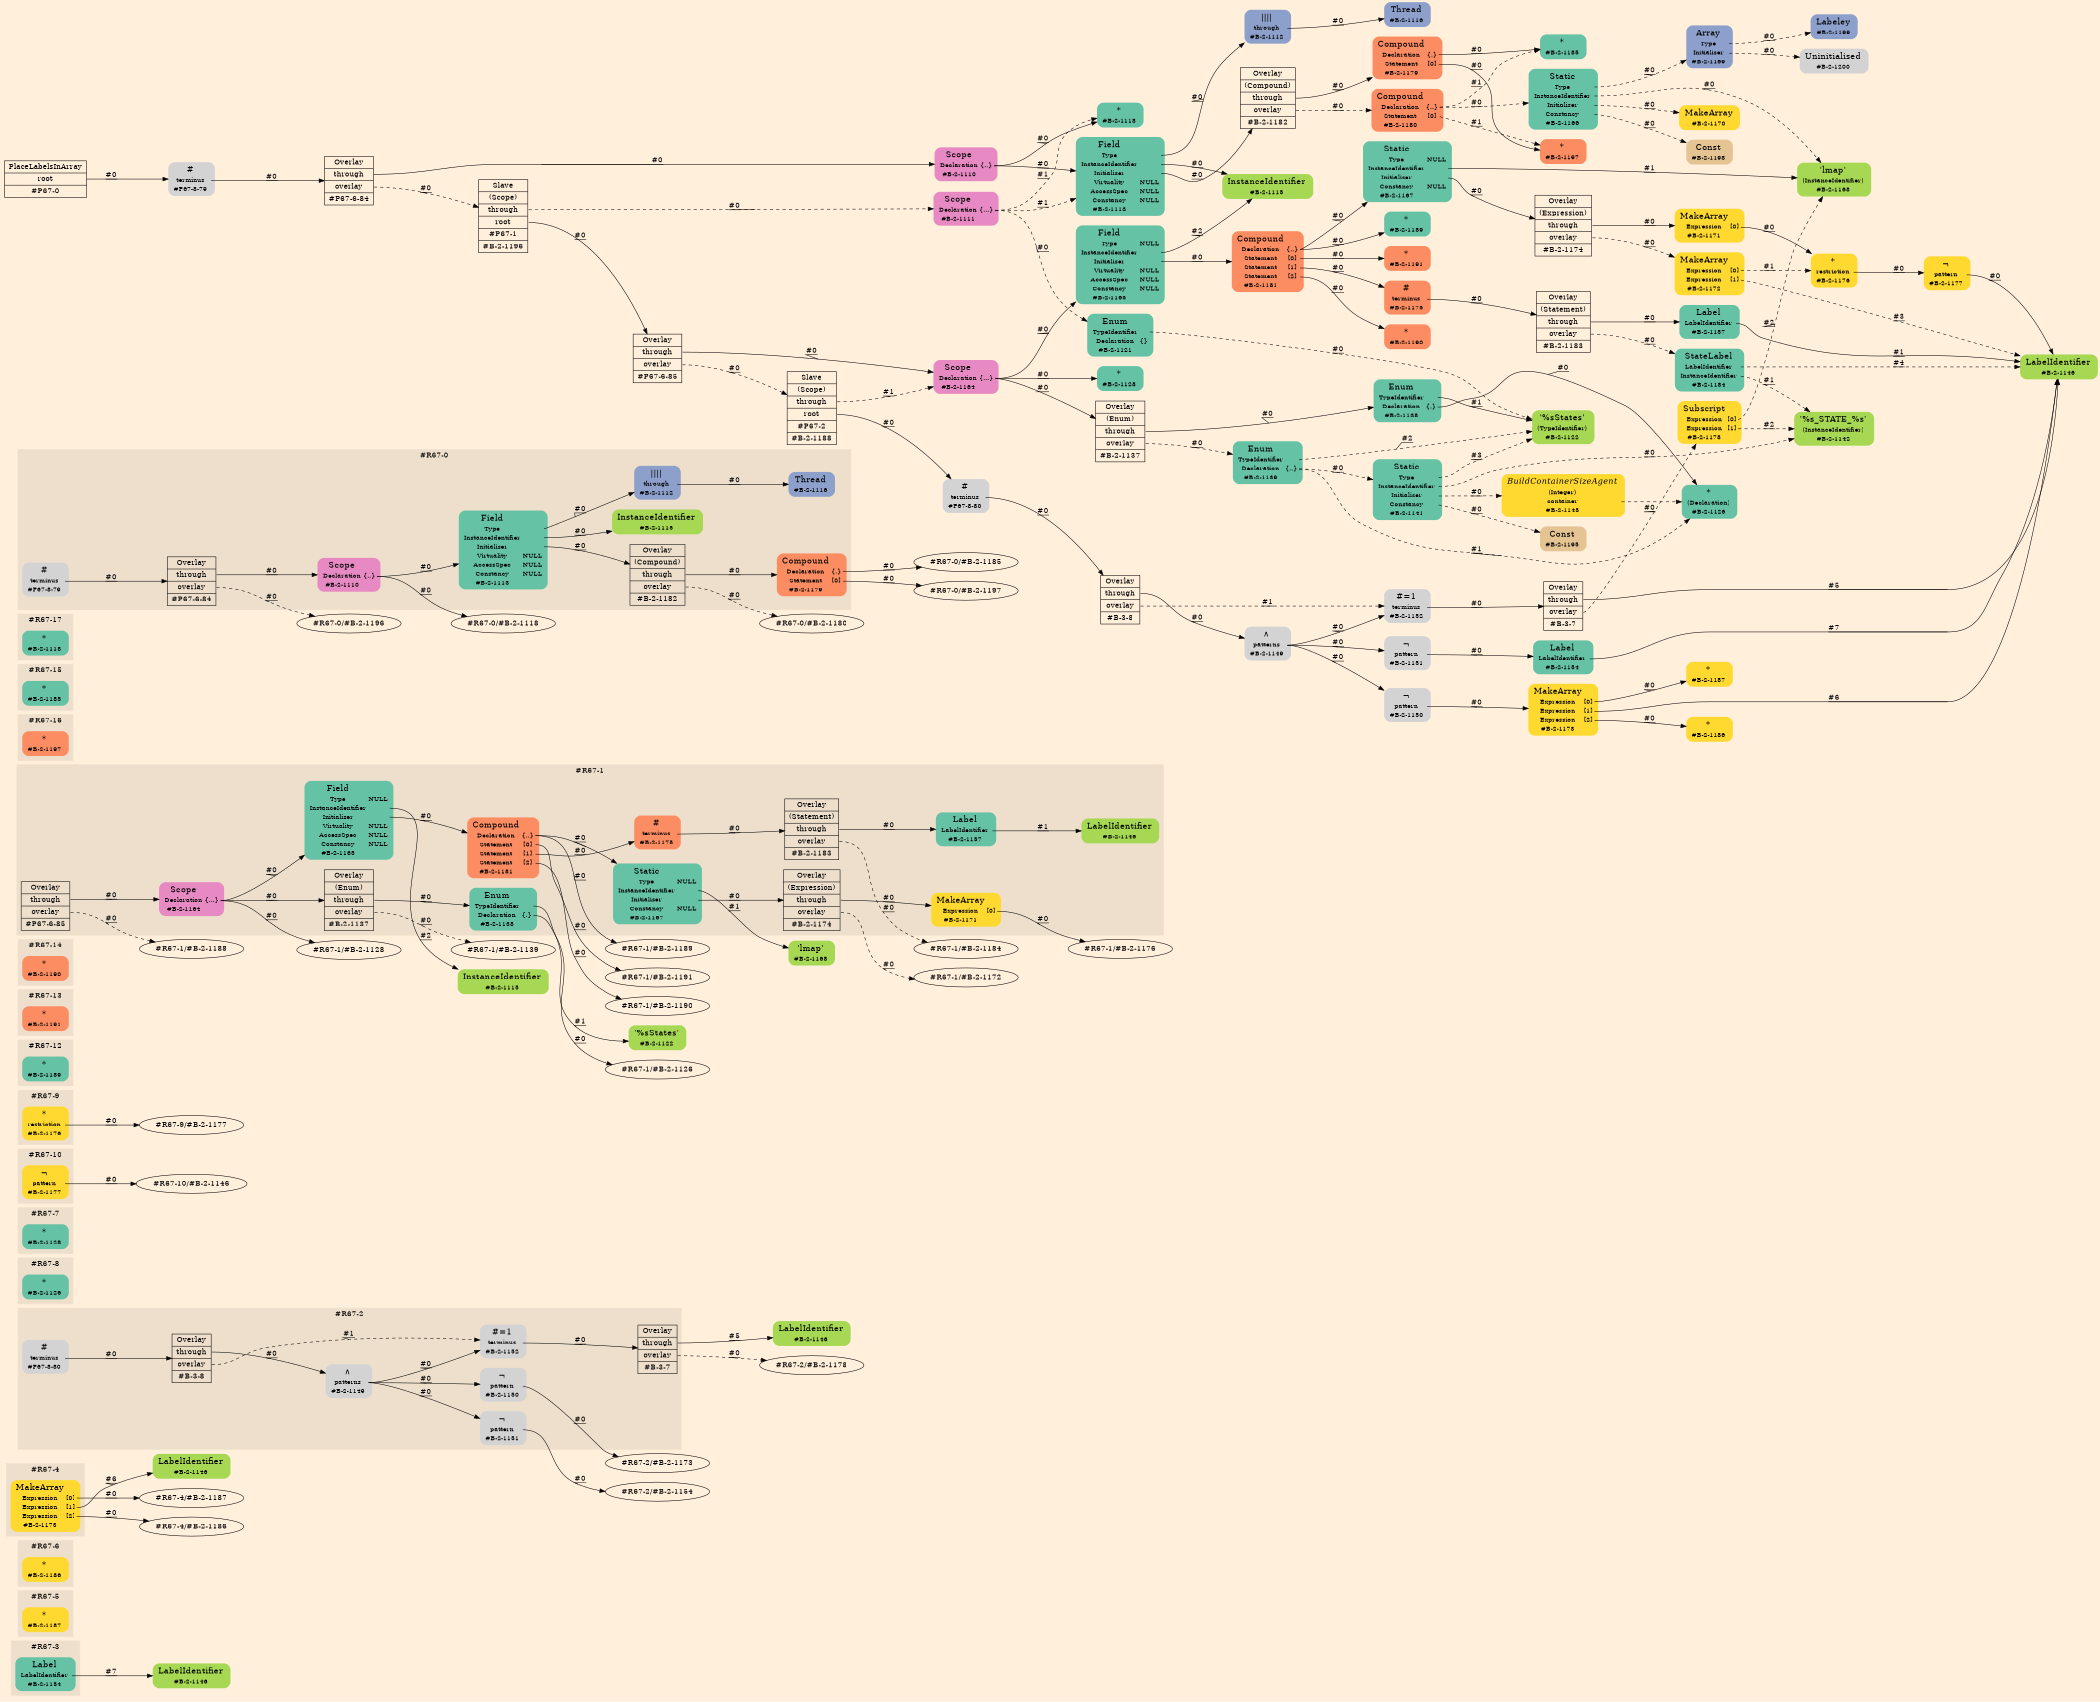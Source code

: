 digraph Inferno {
graph [
rankdir = "LR"
ranksep = 1.0
size = "14,20"
bgcolor = antiquewhite1
color = black
fontcolor = black
];
node [
];
subgraph "cluster#R67-3" {
label = "#R67-3"
style = "filled"
color = antiquewhite2
"#R67-3/#B-2-1154" [
shape = "plaintext"
fillcolor = "/set28/1"
label = <<TABLE BORDER="0" CELLBORDER="0" CELLSPACING="0">
 <TR>
  <TD><FONT POINT-SIZE="16.0">Label</FONT></TD>
  <TD></TD>
 </TR>
 <TR>
  <TD>LabelIdentifier</TD>
  <TD PORT="port0"></TD>
 </TR>
 <TR>
  <TD>#B-2-1154</TD>
  <TD PORT="port1"></TD>
 </TR>
</TABLE>>
style = "rounded,filled"
fontsize = "12"
];
}
"#R67-3/#B-2-1146" [
shape = "plaintext"
fillcolor = "/set28/5"
label = <<TABLE BORDER="0" CELLBORDER="0" CELLSPACING="0">
 <TR>
  <TD><FONT POINT-SIZE="16.0">LabelIdentifier</FONT></TD>
  <TD></TD>
 </TR>
 <TR>
  <TD>#B-2-1146</TD>
  <TD PORT="port0"></TD>
 </TR>
</TABLE>>
style = "rounded,filled"
fontsize = "12"
];
"#R67-3/#B-2-1154":port0 -> "#R67-3/#B-2-1146" [style="solid"
label = "#7"
decorate = true
color = black
fontcolor = black
];
subgraph "cluster#R67-5" {
label = "#R67-5"
style = "filled"
color = antiquewhite2
"#R67-5/#B-2-1187" [
shape = "plaintext"
fillcolor = "/set28/6"
label = <<TABLE BORDER="0" CELLBORDER="0" CELLSPACING="0">
 <TR>
  <TD><FONT POINT-SIZE="16.0">*</FONT></TD>
  <TD></TD>
 </TR>
 <TR>
  <TD>#B-2-1187</TD>
  <TD PORT="port0"></TD>
 </TR>
</TABLE>>
style = "rounded,filled"
fontsize = "12"
];
}
subgraph "cluster#R67-6" {
label = "#R67-6"
style = "filled"
color = antiquewhite2
"#R67-6/#B-2-1186" [
shape = "plaintext"
fillcolor = "/set28/6"
label = <<TABLE BORDER="0" CELLBORDER="0" CELLSPACING="0">
 <TR>
  <TD><FONT POINT-SIZE="16.0">*</FONT></TD>
  <TD></TD>
 </TR>
 <TR>
  <TD>#B-2-1186</TD>
  <TD PORT="port0"></TD>
 </TR>
</TABLE>>
style = "rounded,filled"
fontsize = "12"
];
}
subgraph "cluster#R67-4" {
label = "#R67-4"
style = "filled"
color = antiquewhite2
"#R67-4/#B-2-1173" [
shape = "plaintext"
fillcolor = "/set28/6"
label = <<TABLE BORDER="0" CELLBORDER="0" CELLSPACING="0">
 <TR>
  <TD><FONT POINT-SIZE="16.0">MakeArray</FONT></TD>
  <TD></TD>
 </TR>
 <TR>
  <TD>Expression</TD>
  <TD PORT="port0">[0]</TD>
 </TR>
 <TR>
  <TD>Expression</TD>
  <TD PORT="port1">[1]</TD>
 </TR>
 <TR>
  <TD>Expression</TD>
  <TD PORT="port2">[2]</TD>
 </TR>
 <TR>
  <TD>#B-2-1173</TD>
  <TD PORT="port3"></TD>
 </TR>
</TABLE>>
style = "rounded,filled"
fontsize = "12"
];
}
"#R67-4/#B-2-1146" [
shape = "plaintext"
fillcolor = "/set28/5"
label = <<TABLE BORDER="0" CELLBORDER="0" CELLSPACING="0">
 <TR>
  <TD><FONT POINT-SIZE="16.0">LabelIdentifier</FONT></TD>
  <TD></TD>
 </TR>
 <TR>
  <TD>#B-2-1146</TD>
  <TD PORT="port0"></TD>
 </TR>
</TABLE>>
style = "rounded,filled"
fontsize = "12"
];
"#R67-4/#B-2-1173":port0 -> "#R67-4/#B-2-1187" [style="solid"
label = "#0"
decorate = true
color = black
fontcolor = black
];
"#R67-4/#B-2-1173":port1 -> "#R67-4/#B-2-1146" [style="solid"
label = "#6"
decorate = true
color = black
fontcolor = black
];
"#R67-4/#B-2-1173":port2 -> "#R67-4/#B-2-1186" [style="solid"
label = "#0"
decorate = true
color = black
fontcolor = black
];
subgraph "cluster#R67-2" {
label = "#R67-2"
style = "filled"
color = antiquewhite2
"#R67-2/#B-2-1150" [
shape = "plaintext"
label = <<TABLE BORDER="0" CELLBORDER="0" CELLSPACING="0">
 <TR>
  <TD><FONT POINT-SIZE="16.0">¬</FONT></TD>
  <TD></TD>
 </TR>
 <TR>
  <TD>pattern</TD>
  <TD PORT="port0"></TD>
 </TR>
 <TR>
  <TD>#B-2-1150</TD>
  <TD PORT="port1"></TD>
 </TR>
</TABLE>>
style = "rounded,filled"
fontsize = "12"
];
"#R67-2/#B-2-1151" [
shape = "plaintext"
label = <<TABLE BORDER="0" CELLBORDER="0" CELLSPACING="0">
 <TR>
  <TD><FONT POINT-SIZE="16.0">¬</FONT></TD>
  <TD></TD>
 </TR>
 <TR>
  <TD>pattern</TD>
  <TD PORT="port0"></TD>
 </TR>
 <TR>
  <TD>#B-2-1151</TD>
  <TD PORT="port1"></TD>
 </TR>
</TABLE>>
style = "rounded,filled"
fontsize = "12"
];
"#R67-2/#B-3-8" [
shape = "record"
fillcolor = antiquewhite2
label = "<fixed> Overlay | <port0> through | <port1> overlay | <port2> #B-3-8"
style = "filled"
fontsize = "14"
color = black
fontcolor = black
];
"#R67-2/#P67-8-80" [
shape = "plaintext"
label = <<TABLE BORDER="0" CELLBORDER="0" CELLSPACING="0">
 <TR>
  <TD><FONT POINT-SIZE="16.0">#</FONT></TD>
  <TD></TD>
 </TR>
 <TR>
  <TD>terminus</TD>
  <TD PORT="port0"></TD>
 </TR>
 <TR>
  <TD>#P67-8-80</TD>
  <TD PORT="port1"></TD>
 </TR>
</TABLE>>
style = "rounded,filled"
fontsize = "12"
];
"#R67-2/#B-2-1149" [
shape = "plaintext"
label = <<TABLE BORDER="0" CELLBORDER="0" CELLSPACING="0">
 <TR>
  <TD><FONT POINT-SIZE="16.0">∧</FONT></TD>
  <TD></TD>
 </TR>
 <TR>
  <TD>patterns</TD>
  <TD PORT="port0"></TD>
 </TR>
 <TR>
  <TD>#B-2-1149</TD>
  <TD PORT="port1"></TD>
 </TR>
</TABLE>>
style = "rounded,filled"
fontsize = "12"
];
"#R67-2/#B-3-7" [
shape = "record"
fillcolor = antiquewhite2
label = "<fixed> Overlay | <port0> through | <port1> overlay | <port2> #B-3-7"
style = "filled"
fontsize = "14"
color = black
fontcolor = black
];
"#R67-2/#B-2-1152" [
shape = "plaintext"
label = <<TABLE BORDER="0" CELLBORDER="0" CELLSPACING="0">
 <TR>
  <TD><FONT POINT-SIZE="16.0">#=1</FONT></TD>
  <TD></TD>
 </TR>
 <TR>
  <TD>terminus</TD>
  <TD PORT="port0"></TD>
 </TR>
 <TR>
  <TD>#B-2-1152</TD>
  <TD PORT="port1"></TD>
 </TR>
</TABLE>>
style = "rounded,filled"
fontsize = "12"
];
}
"#R67-2/#B-2-1146" [
shape = "plaintext"
fillcolor = "/set28/5"
label = <<TABLE BORDER="0" CELLBORDER="0" CELLSPACING="0">
 <TR>
  <TD><FONT POINT-SIZE="16.0">LabelIdentifier</FONT></TD>
  <TD></TD>
 </TR>
 <TR>
  <TD>#B-2-1146</TD>
  <TD PORT="port0"></TD>
 </TR>
</TABLE>>
style = "rounded,filled"
fontsize = "12"
];
"#R67-2/#B-2-1150":port0 -> "#R67-2/#B-2-1173" [style="solid"
label = "#0"
decorate = true
color = black
fontcolor = black
];
"#R67-2/#B-2-1151":port0 -> "#R67-2/#B-2-1154" [style="solid"
label = "#0"
decorate = true
color = black
fontcolor = black
];
"#R67-2/#B-3-8":port0 -> "#R67-2/#B-2-1149" [style="solid"
label = "#0"
decorate = true
color = black
fontcolor = black
];
"#R67-2/#B-3-8":port1 -> "#R67-2/#B-2-1152" [style="dashed"
label = "#1"
decorate = true
color = black
fontcolor = black
];
"#R67-2/#P67-8-80":port0 -> "#R67-2/#B-3-8" [style="solid"
label = "#0"
decorate = true
color = black
fontcolor = black
];
"#R67-2/#B-2-1149":port0 -> "#R67-2/#B-2-1152" [style="solid"
label = "#0"
decorate = true
color = black
fontcolor = black
];
"#R67-2/#B-2-1149":port0 -> "#R67-2/#B-2-1150" [style="solid"
label = "#0"
decorate = true
color = black
fontcolor = black
];
"#R67-2/#B-2-1149":port0 -> "#R67-2/#B-2-1151" [style="solid"
label = "#0"
decorate = true
color = black
fontcolor = black
];
"#R67-2/#B-3-7":port0 -> "#R67-2/#B-2-1146" [style="solid"
label = "#5"
decorate = true
color = black
fontcolor = black
];
"#R67-2/#B-3-7":port1 -> "#R67-2/#B-2-1178" [style="dashed"
label = "#0"
decorate = true
color = black
fontcolor = black
];
"#R67-2/#B-2-1152":port0 -> "#R67-2/#B-3-7" [style="solid"
label = "#0"
decorate = true
color = black
fontcolor = black
];
subgraph "cluster#R67-8" {
label = "#R67-8"
style = "filled"
color = antiquewhite2
"#R67-8/#B-2-1126" [
shape = "plaintext"
fillcolor = "/set28/1"
label = <<TABLE BORDER="0" CELLBORDER="0" CELLSPACING="0">
 <TR>
  <TD><FONT POINT-SIZE="16.0">*</FONT></TD>
  <TD></TD>
 </TR>
 <TR>
  <TD>#B-2-1126</TD>
  <TD PORT="port0"></TD>
 </TR>
</TABLE>>
style = "rounded,filled"
fontsize = "12"
];
}
subgraph "cluster#R67-7" {
label = "#R67-7"
style = "filled"
color = antiquewhite2
"#R67-7/#B-2-1128" [
shape = "plaintext"
fillcolor = "/set28/1"
label = <<TABLE BORDER="0" CELLBORDER="0" CELLSPACING="0">
 <TR>
  <TD><FONT POINT-SIZE="16.0">*</FONT></TD>
  <TD></TD>
 </TR>
 <TR>
  <TD>#B-2-1128</TD>
  <TD PORT="port0"></TD>
 </TR>
</TABLE>>
style = "rounded,filled"
fontsize = "12"
];
}
subgraph "cluster#R67-11" {
label = "#R67-11"
style = "filled"
color = antiquewhite2
}
subgraph "cluster#R67-10" {
label = "#R67-10"
style = "filled"
color = antiquewhite2
"#R67-10/#B-2-1177" [
shape = "plaintext"
fillcolor = "/set28/6"
label = <<TABLE BORDER="0" CELLBORDER="0" CELLSPACING="0">
 <TR>
  <TD><FONT POINT-SIZE="16.0">¬</FONT></TD>
  <TD></TD>
 </TR>
 <TR>
  <TD>pattern</TD>
  <TD PORT="port0"></TD>
 </TR>
 <TR>
  <TD>#B-2-1177</TD>
  <TD PORT="port1"></TD>
 </TR>
</TABLE>>
style = "rounded,filled"
fontsize = "12"
];
}
"#R67-10/#B-2-1177":port0 -> "#R67-10/#B-2-1146" [style="solid"
label = "#0"
decorate = true
color = black
fontcolor = black
];
subgraph "cluster#R67-9" {
label = "#R67-9"
style = "filled"
color = antiquewhite2
"#R67-9/#B-2-1176" [
shape = "plaintext"
fillcolor = "/set28/6"
label = <<TABLE BORDER="0" CELLBORDER="0" CELLSPACING="0">
 <TR>
  <TD><FONT POINT-SIZE="16.0">*</FONT></TD>
  <TD></TD>
 </TR>
 <TR>
  <TD>restriction</TD>
  <TD PORT="port0"></TD>
 </TR>
 <TR>
  <TD>#B-2-1176</TD>
  <TD PORT="port1"></TD>
 </TR>
</TABLE>>
style = "rounded,filled"
fontsize = "12"
];
}
"#R67-9/#B-2-1176":port0 -> "#R67-9/#B-2-1177" [style="solid"
label = "#0"
decorate = true
color = black
fontcolor = black
];
subgraph "cluster#R67-12" {
label = "#R67-12"
style = "filled"
color = antiquewhite2
"#R67-12/#B-2-1189" [
shape = "plaintext"
fillcolor = "/set28/1"
label = <<TABLE BORDER="0" CELLBORDER="0" CELLSPACING="0">
 <TR>
  <TD><FONT POINT-SIZE="16.0">*</FONT></TD>
  <TD></TD>
 </TR>
 <TR>
  <TD>#B-2-1189</TD>
  <TD PORT="port0"></TD>
 </TR>
</TABLE>>
style = "rounded,filled"
fontsize = "12"
];
}
subgraph "cluster#R67-13" {
label = "#R67-13"
style = "filled"
color = antiquewhite2
"#R67-13/#B-2-1191" [
shape = "plaintext"
fillcolor = "/set28/2"
label = <<TABLE BORDER="0" CELLBORDER="0" CELLSPACING="0">
 <TR>
  <TD><FONT POINT-SIZE="16.0">*</FONT></TD>
  <TD></TD>
 </TR>
 <TR>
  <TD>#B-2-1191</TD>
  <TD PORT="port0"></TD>
 </TR>
</TABLE>>
style = "rounded,filled"
fontsize = "12"
];
}
subgraph "cluster#R67-14" {
label = "#R67-14"
style = "filled"
color = antiquewhite2
"#R67-14/#B-2-1190" [
shape = "plaintext"
fillcolor = "/set28/2"
label = <<TABLE BORDER="0" CELLBORDER="0" CELLSPACING="0">
 <TR>
  <TD><FONT POINT-SIZE="16.0">*</FONT></TD>
  <TD></TD>
 </TR>
 <TR>
  <TD>#B-2-1190</TD>
  <TD PORT="port0"></TD>
 </TR>
</TABLE>>
style = "rounded,filled"
fontsize = "12"
];
}
subgraph "cluster#R67-1" {
label = "#R67-1"
style = "filled"
color = antiquewhite2
"#R67-1/#B-2-1146" [
shape = "plaintext"
fillcolor = "/set28/5"
label = <<TABLE BORDER="0" CELLBORDER="0" CELLSPACING="0">
 <TR>
  <TD><FONT POINT-SIZE="16.0">LabelIdentifier</FONT></TD>
  <TD></TD>
 </TR>
 <TR>
  <TD>#B-2-1146</TD>
  <TD PORT="port0"></TD>
 </TR>
</TABLE>>
style = "rounded,filled"
fontsize = "12"
];
"#R67-1/#B-2-1157" [
shape = "plaintext"
fillcolor = "/set28/1"
label = <<TABLE BORDER="0" CELLBORDER="0" CELLSPACING="0">
 <TR>
  <TD><FONT POINT-SIZE="16.0">Label</FONT></TD>
  <TD></TD>
 </TR>
 <TR>
  <TD>LabelIdentifier</TD>
  <TD PORT="port0"></TD>
 </TR>
 <TR>
  <TD>#B-2-1157</TD>
  <TD PORT="port1"></TD>
 </TR>
</TABLE>>
style = "rounded,filled"
fontsize = "12"
];
"#R67-1/#B-2-1183" [
shape = "record"
fillcolor = antiquewhite2
label = "<fixed> Overlay | <port0> (Statement) | <port1> through | <port2> overlay | <port3> #B-2-1183"
style = "filled"
fontsize = "14"
color = black
fontcolor = black
];
"#R67-1/#B-2-1174" [
shape = "record"
fillcolor = antiquewhite2
label = "<fixed> Overlay | <port0> (Expression) | <port1> through | <port2> overlay | <port3> #B-2-1174"
style = "filled"
fontsize = "14"
color = black
fontcolor = black
];
"#R67-1/#B-2-1167" [
shape = "plaintext"
fillcolor = "/set28/1"
label = <<TABLE BORDER="0" CELLBORDER="0" CELLSPACING="0">
 <TR>
  <TD><FONT POINT-SIZE="16.0">Static</FONT></TD>
  <TD></TD>
 </TR>
 <TR>
  <TD>Type</TD>
  <TD PORT="port0">NULL</TD>
 </TR>
 <TR>
  <TD>InstanceIdentifier</TD>
  <TD PORT="port1"></TD>
 </TR>
 <TR>
  <TD>Initialiser</TD>
  <TD PORT="port2"></TD>
 </TR>
 <TR>
  <TD>Constancy</TD>
  <TD PORT="port3">NULL</TD>
 </TR>
 <TR>
  <TD>#B-2-1167</TD>
  <TD PORT="port4"></TD>
 </TR>
</TABLE>>
style = "rounded,filled"
fontsize = "12"
];
"#R67-1/#B-2-1175" [
shape = "plaintext"
fillcolor = "/set28/2"
label = <<TABLE BORDER="0" CELLBORDER="0" CELLSPACING="0">
 <TR>
  <TD><FONT POINT-SIZE="16.0">#</FONT></TD>
  <TD></TD>
 </TR>
 <TR>
  <TD>terminus</TD>
  <TD PORT="port0"></TD>
 </TR>
 <TR>
  <TD>#B-2-1175</TD>
  <TD PORT="port1"></TD>
 </TR>
</TABLE>>
style = "rounded,filled"
fontsize = "12"
];
"#R67-1/#B-2-1164" [
shape = "plaintext"
fillcolor = "/set28/4"
label = <<TABLE BORDER="0" CELLBORDER="0" CELLSPACING="0">
 <TR>
  <TD><FONT POINT-SIZE="16.0">Scope</FONT></TD>
  <TD></TD>
 </TR>
 <TR>
  <TD>Declaration</TD>
  <TD PORT="port0">{...}</TD>
 </TR>
 <TR>
  <TD>#B-2-1164</TD>
  <TD PORT="port1"></TD>
 </TR>
</TABLE>>
style = "rounded,filled"
fontsize = "12"
];
"#R67-1/#B-2-1137" [
shape = "record"
fillcolor = antiquewhite2
label = "<fixed> Overlay | <port0> (Enum) | <port1> through | <port2> overlay | <port3> #B-2-1137"
style = "filled"
fontsize = "14"
color = black
fontcolor = black
];
"#R67-1/#B-2-1181" [
shape = "plaintext"
fillcolor = "/set28/2"
label = <<TABLE BORDER="0" CELLBORDER="0" CELLSPACING="0">
 <TR>
  <TD><FONT POINT-SIZE="16.0">Compound</FONT></TD>
  <TD></TD>
 </TR>
 <TR>
  <TD>Declaration</TD>
  <TD PORT="port0">{..}</TD>
 </TR>
 <TR>
  <TD>Statement</TD>
  <TD PORT="port1">[0]</TD>
 </TR>
 <TR>
  <TD>Statement</TD>
  <TD PORT="port2">[1]</TD>
 </TR>
 <TR>
  <TD>Statement</TD>
  <TD PORT="port3">[2]</TD>
 </TR>
 <TR>
  <TD>#B-2-1181</TD>
  <TD PORT="port4"></TD>
 </TR>
</TABLE>>
style = "rounded,filled"
fontsize = "12"
];
"#R67-1/#B-2-1138" [
shape = "plaintext"
fillcolor = "/set28/1"
label = <<TABLE BORDER="0" CELLBORDER="0" CELLSPACING="0">
 <TR>
  <TD><FONT POINT-SIZE="16.0">Enum</FONT></TD>
  <TD></TD>
 </TR>
 <TR>
  <TD>TypeIdentifier</TD>
  <TD PORT="port0"></TD>
 </TR>
 <TR>
  <TD>Declaration</TD>
  <TD PORT="port1">{.}</TD>
 </TR>
 <TR>
  <TD>#B-2-1138</TD>
  <TD PORT="port2"></TD>
 </TR>
</TABLE>>
style = "rounded,filled"
fontsize = "12"
];
"#R67-1/#B-2-1171" [
shape = "plaintext"
fillcolor = "/set28/6"
label = <<TABLE BORDER="0" CELLBORDER="0" CELLSPACING="0">
 <TR>
  <TD><FONT POINT-SIZE="16.0">MakeArray</FONT></TD>
  <TD></TD>
 </TR>
 <TR>
  <TD>Expression</TD>
  <TD PORT="port0">[0]</TD>
 </TR>
 <TR>
  <TD>#B-2-1171</TD>
  <TD PORT="port1"></TD>
 </TR>
</TABLE>>
style = "rounded,filled"
fontsize = "12"
];
"#R67-1/#P67-6-85" [
shape = "record"
fillcolor = antiquewhite2
label = "<fixed> Overlay | <port0> through | <port1> overlay | <port2> #P67-6-85"
style = "filled"
fontsize = "14"
color = black
fontcolor = black
];
"#R67-1/#B-2-1165" [
shape = "plaintext"
fillcolor = "/set28/1"
label = <<TABLE BORDER="0" CELLBORDER="0" CELLSPACING="0">
 <TR>
  <TD><FONT POINT-SIZE="16.0">Field</FONT></TD>
  <TD></TD>
 </TR>
 <TR>
  <TD>Type</TD>
  <TD PORT="port0">NULL</TD>
 </TR>
 <TR>
  <TD>InstanceIdentifier</TD>
  <TD PORT="port1"></TD>
 </TR>
 <TR>
  <TD>Initialiser</TD>
  <TD PORT="port2"></TD>
 </TR>
 <TR>
  <TD>Virtuality</TD>
  <TD PORT="port3">NULL</TD>
 </TR>
 <TR>
  <TD>AccessSpec</TD>
  <TD PORT="port4">NULL</TD>
 </TR>
 <TR>
  <TD>Constancy</TD>
  <TD PORT="port5">NULL</TD>
 </TR>
 <TR>
  <TD>#B-2-1165</TD>
  <TD PORT="port6"></TD>
 </TR>
</TABLE>>
style = "rounded,filled"
fontsize = "12"
];
}
"#R67-1/#B-2-1168" [
shape = "plaintext"
fillcolor = "/set28/5"
label = <<TABLE BORDER="0" CELLBORDER="0" CELLSPACING="0">
 <TR>
  <TD><FONT POINT-SIZE="16.0">'lmap'</FONT></TD>
  <TD></TD>
 </TR>
 <TR>
  <TD>#B-2-1168</TD>
  <TD PORT="port0"></TD>
 </TR>
</TABLE>>
style = "rounded,filled"
fontsize = "12"
];
"#R67-1/#B-2-1122" [
shape = "plaintext"
fillcolor = "/set28/5"
label = <<TABLE BORDER="0" CELLBORDER="0" CELLSPACING="0">
 <TR>
  <TD><FONT POINT-SIZE="16.0">'%sStates'</FONT></TD>
  <TD></TD>
 </TR>
 <TR>
  <TD>#B-2-1122</TD>
  <TD PORT="port0"></TD>
 </TR>
</TABLE>>
style = "rounded,filled"
fontsize = "12"
];
"#R67-1/#B-2-1115" [
shape = "plaintext"
fillcolor = "/set28/5"
label = <<TABLE BORDER="0" CELLBORDER="0" CELLSPACING="0">
 <TR>
  <TD><FONT POINT-SIZE="16.0">InstanceIdentifier</FONT></TD>
  <TD></TD>
 </TR>
 <TR>
  <TD>#B-2-1115</TD>
  <TD PORT="port0"></TD>
 </TR>
</TABLE>>
style = "rounded,filled"
fontsize = "12"
];
"#R67-1/#B-2-1157":port0 -> "#R67-1/#B-2-1146" [style="solid"
label = "#1"
decorate = true
color = black
fontcolor = black
];
"#R67-1/#B-2-1183":port1 -> "#R67-1/#B-2-1157" [style="solid"
label = "#0"
decorate = true
color = black
fontcolor = black
];
"#R67-1/#B-2-1183":port2 -> "#R67-1/#B-2-1184" [style="dashed"
label = "#0"
decorate = true
color = black
fontcolor = black
];
"#R67-1/#B-2-1174":port1 -> "#R67-1/#B-2-1171" [style="solid"
label = "#0"
decorate = true
color = black
fontcolor = black
];
"#R67-1/#B-2-1174":port2 -> "#R67-1/#B-2-1172" [style="dashed"
label = "#0"
decorate = true
color = black
fontcolor = black
];
"#R67-1/#B-2-1167":port1 -> "#R67-1/#B-2-1168" [style="solid"
label = "#1"
decorate = true
color = black
fontcolor = black
];
"#R67-1/#B-2-1167":port2 -> "#R67-1/#B-2-1174" [style="solid"
label = "#0"
decorate = true
color = black
fontcolor = black
];
"#R67-1/#B-2-1175":port0 -> "#R67-1/#B-2-1183" [style="solid"
label = "#0"
decorate = true
color = black
fontcolor = black
];
"#R67-1/#B-2-1164":port0 -> "#R67-1/#B-2-1128" [style="solid"
label = "#0"
decorate = true
color = black
fontcolor = black
];
"#R67-1/#B-2-1164":port0 -> "#R67-1/#B-2-1137" [style="solid"
label = "#0"
decorate = true
color = black
fontcolor = black
];
"#R67-1/#B-2-1164":port0 -> "#R67-1/#B-2-1165" [style="solid"
label = "#0"
decorate = true
color = black
fontcolor = black
];
"#R67-1/#B-2-1137":port1 -> "#R67-1/#B-2-1138" [style="solid"
label = "#0"
decorate = true
color = black
fontcolor = black
];
"#R67-1/#B-2-1137":port2 -> "#R67-1/#B-2-1139" [style="dashed"
label = "#0"
decorate = true
color = black
fontcolor = black
];
"#R67-1/#B-2-1181":port0 -> "#R67-1/#B-2-1189" [style="solid"
label = "#0"
decorate = true
color = black
fontcolor = black
];
"#R67-1/#B-2-1181":port0 -> "#R67-1/#B-2-1167" [style="solid"
label = "#0"
decorate = true
color = black
fontcolor = black
];
"#R67-1/#B-2-1181":port1 -> "#R67-1/#B-2-1191" [style="solid"
label = "#0"
decorate = true
color = black
fontcolor = black
];
"#R67-1/#B-2-1181":port2 -> "#R67-1/#B-2-1175" [style="solid"
label = "#0"
decorate = true
color = black
fontcolor = black
];
"#R67-1/#B-2-1181":port3 -> "#R67-1/#B-2-1190" [style="solid"
label = "#0"
decorate = true
color = black
fontcolor = black
];
"#R67-1/#B-2-1138":port0 -> "#R67-1/#B-2-1122" [style="solid"
label = "#1"
decorate = true
color = black
fontcolor = black
];
"#R67-1/#B-2-1138":port1 -> "#R67-1/#B-2-1126" [style="solid"
label = "#0"
decorate = true
color = black
fontcolor = black
];
"#R67-1/#B-2-1171":port0 -> "#R67-1/#B-2-1176" [style="solid"
label = "#0"
decorate = true
color = black
fontcolor = black
];
"#R67-1/#P67-6-85":port0 -> "#R67-1/#B-2-1164" [style="solid"
label = "#0"
decorate = true
color = black
fontcolor = black
];
"#R67-1/#P67-6-85":port1 -> "#R67-1/#B-2-1188" [style="dashed"
label = "#0"
decorate = true
color = black
fontcolor = black
];
"#R67-1/#B-2-1165":port1 -> "#R67-1/#B-2-1115" [style="solid"
label = "#2"
decorate = true
color = black
fontcolor = black
];
"#R67-1/#B-2-1165":port2 -> "#R67-1/#B-2-1181" [style="solid"
label = "#0"
decorate = true
color = black
fontcolor = black
];
subgraph "cluster#R67-16" {
label = "#R67-16"
style = "filled"
color = antiquewhite2
"#R67-16/#B-2-1197" [
shape = "plaintext"
fillcolor = "/set28/2"
label = <<TABLE BORDER="0" CELLBORDER="0" CELLSPACING="0">
 <TR>
  <TD><FONT POINT-SIZE="16.0">*</FONT></TD>
  <TD></TD>
 </TR>
 <TR>
  <TD>#B-2-1197</TD>
  <TD PORT="port0"></TD>
 </TR>
</TABLE>>
style = "rounded,filled"
fontsize = "12"
];
}
subgraph "cluster#R67-15" {
label = "#R67-15"
style = "filled"
color = antiquewhite2
"#R67-15/#B-2-1185" [
shape = "plaintext"
fillcolor = "/set28/1"
label = <<TABLE BORDER="0" CELLBORDER="0" CELLSPACING="0">
 <TR>
  <TD><FONT POINT-SIZE="16.0">*</FONT></TD>
  <TD></TD>
 </TR>
 <TR>
  <TD>#B-2-1185</TD>
  <TD PORT="port0"></TD>
 </TR>
</TABLE>>
style = "rounded,filled"
fontsize = "12"
];
}
subgraph "cluster#R67-17" {
label = "#R67-17"
style = "filled"
color = antiquewhite2
"#R67-17/#B-2-1118" [
shape = "plaintext"
fillcolor = "/set28/1"
label = <<TABLE BORDER="0" CELLBORDER="0" CELLSPACING="0">
 <TR>
  <TD><FONT POINT-SIZE="16.0">*</FONT></TD>
  <TD></TD>
 </TR>
 <TR>
  <TD>#B-2-1118</TD>
  <TD PORT="port0"></TD>
 </TR>
</TABLE>>
style = "rounded,filled"
fontsize = "12"
];
}
subgraph "cluster#R67-0" {
label = "#R67-0"
style = "filled"
color = antiquewhite2
"#R67-0/#B-2-1179" [
shape = "plaintext"
fillcolor = "/set28/2"
label = <<TABLE BORDER="0" CELLBORDER="0" CELLSPACING="0">
 <TR>
  <TD><FONT POINT-SIZE="16.0">Compound</FONT></TD>
  <TD></TD>
 </TR>
 <TR>
  <TD>Declaration</TD>
  <TD PORT="port0">{.}</TD>
 </TR>
 <TR>
  <TD>Statement</TD>
  <TD PORT="port1">[0]</TD>
 </TR>
 <TR>
  <TD>#B-2-1179</TD>
  <TD PORT="port2"></TD>
 </TR>
</TABLE>>
style = "rounded,filled"
fontsize = "12"
];
"#R67-0/#B-2-1115" [
shape = "plaintext"
fillcolor = "/set28/5"
label = <<TABLE BORDER="0" CELLBORDER="0" CELLSPACING="0">
 <TR>
  <TD><FONT POINT-SIZE="16.0">InstanceIdentifier</FONT></TD>
  <TD></TD>
 </TR>
 <TR>
  <TD>#B-2-1115</TD>
  <TD PORT="port0"></TD>
 </TR>
</TABLE>>
style = "rounded,filled"
fontsize = "12"
];
"#R67-0/#P67-8-79" [
shape = "plaintext"
label = <<TABLE BORDER="0" CELLBORDER="0" CELLSPACING="0">
 <TR>
  <TD><FONT POINT-SIZE="16.0">#</FONT></TD>
  <TD></TD>
 </TR>
 <TR>
  <TD>terminus</TD>
  <TD PORT="port0"></TD>
 </TR>
 <TR>
  <TD>#P67-8-79</TD>
  <TD PORT="port1"></TD>
 </TR>
</TABLE>>
style = "rounded,filled"
fontsize = "12"
];
"#R67-0/#B-2-1110" [
shape = "plaintext"
fillcolor = "/set28/4"
label = <<TABLE BORDER="0" CELLBORDER="0" CELLSPACING="0">
 <TR>
  <TD><FONT POINT-SIZE="16.0">Scope</FONT></TD>
  <TD></TD>
 </TR>
 <TR>
  <TD>Declaration</TD>
  <TD PORT="port0">{..}</TD>
 </TR>
 <TR>
  <TD>#B-2-1110</TD>
  <TD PORT="port1"></TD>
 </TR>
</TABLE>>
style = "rounded,filled"
fontsize = "12"
];
"#R67-0/#B-2-1182" [
shape = "record"
fillcolor = antiquewhite2
label = "<fixed> Overlay | <port0> (Compound) | <port1> through | <port2> overlay | <port3> #B-2-1182"
style = "filled"
fontsize = "14"
color = black
fontcolor = black
];
"#R67-0/#P67-6-84" [
shape = "record"
fillcolor = antiquewhite2
label = "<fixed> Overlay | <port0> through | <port1> overlay | <port2> #P67-6-84"
style = "filled"
fontsize = "14"
color = black
fontcolor = black
];
"#R67-0/#B-2-1113" [
shape = "plaintext"
fillcolor = "/set28/1"
label = <<TABLE BORDER="0" CELLBORDER="0" CELLSPACING="0">
 <TR>
  <TD><FONT POINT-SIZE="16.0">Field</FONT></TD>
  <TD></TD>
 </TR>
 <TR>
  <TD>Type</TD>
  <TD PORT="port0"></TD>
 </TR>
 <TR>
  <TD>InstanceIdentifier</TD>
  <TD PORT="port1"></TD>
 </TR>
 <TR>
  <TD>Initialiser</TD>
  <TD PORT="port2"></TD>
 </TR>
 <TR>
  <TD>Virtuality</TD>
  <TD PORT="port3">NULL</TD>
 </TR>
 <TR>
  <TD>AccessSpec</TD>
  <TD PORT="port4">NULL</TD>
 </TR>
 <TR>
  <TD>Constancy</TD>
  <TD PORT="port5">NULL</TD>
 </TR>
 <TR>
  <TD>#B-2-1113</TD>
  <TD PORT="port6"></TD>
 </TR>
</TABLE>>
style = "rounded,filled"
fontsize = "12"
];
"#R67-0/#B-2-1112" [
shape = "plaintext"
fillcolor = "/set28/3"
label = <<TABLE BORDER="0" CELLBORDER="0" CELLSPACING="0">
 <TR>
  <TD><FONT POINT-SIZE="16.0">||||</FONT></TD>
  <TD></TD>
 </TR>
 <TR>
  <TD>through</TD>
  <TD PORT="port0"></TD>
 </TR>
 <TR>
  <TD>#B-2-1112</TD>
  <TD PORT="port1"></TD>
 </TR>
</TABLE>>
style = "rounded,filled"
fontsize = "12"
];
"#R67-0/#B-2-1116" [
shape = "plaintext"
fillcolor = "/set28/3"
label = <<TABLE BORDER="0" CELLBORDER="0" CELLSPACING="0">
 <TR>
  <TD><FONT POINT-SIZE="16.0">Thread</FONT></TD>
  <TD></TD>
 </TR>
 <TR>
  <TD>#B-2-1116</TD>
  <TD PORT="port0"></TD>
 </TR>
</TABLE>>
style = "rounded,filled"
fontsize = "12"
];
}
"#R67-0/#B-2-1179":port0 -> "#R67-0/#B-2-1185" [style="solid"
label = "#0"
decorate = true
color = black
fontcolor = black
];
"#R67-0/#B-2-1179":port1 -> "#R67-0/#B-2-1197" [style="solid"
label = "#0"
decorate = true
color = black
fontcolor = black
];
"#R67-0/#P67-8-79":port0 -> "#R67-0/#P67-6-84" [style="solid"
label = "#0"
decorate = true
color = black
fontcolor = black
];
"#R67-0/#B-2-1110":port0 -> "#R67-0/#B-2-1118" [style="solid"
label = "#0"
decorate = true
color = black
fontcolor = black
];
"#R67-0/#B-2-1110":port0 -> "#R67-0/#B-2-1113" [style="solid"
label = "#0"
decorate = true
color = black
fontcolor = black
];
"#R67-0/#B-2-1182":port1 -> "#R67-0/#B-2-1179" [style="solid"
label = "#0"
decorate = true
color = black
fontcolor = black
];
"#R67-0/#B-2-1182":port2 -> "#R67-0/#B-2-1180" [style="dashed"
label = "#0"
decorate = true
color = black
fontcolor = black
];
"#R67-0/#P67-6-84":port0 -> "#R67-0/#B-2-1110" [style="solid"
label = "#0"
decorate = true
color = black
fontcolor = black
];
"#R67-0/#P67-6-84":port1 -> "#R67-0/#B-2-1196" [style="dashed"
label = "#0"
decorate = true
color = black
fontcolor = black
];
"#R67-0/#B-2-1113":port0 -> "#R67-0/#B-2-1112" [style="solid"
label = "#0"
decorate = true
color = black
fontcolor = black
];
"#R67-0/#B-2-1113":port1 -> "#R67-0/#B-2-1115" [style="solid"
label = "#0"
decorate = true
color = black
fontcolor = black
];
"#R67-0/#B-2-1113":port2 -> "#R67-0/#B-2-1182" [style="solid"
label = "#0"
decorate = true
color = black
fontcolor = black
];
"#R67-0/#B-2-1112":port0 -> "#R67-0/#B-2-1116" [style="solid"
label = "#0"
decorate = true
color = black
fontcolor = black
];
"CR#P67-0" [
shape = "record"
fillcolor = antiquewhite1
label = "<fixed> PlaceLabelsInArray | <port0> root | <port1> #P67-0"
style = "filled"
fontsize = "14"
color = black
fontcolor = black
];
"#P67-8-79" [
shape = "plaintext"
label = <<TABLE BORDER="0" CELLBORDER="0" CELLSPACING="0">
 <TR>
  <TD><FONT POINT-SIZE="16.0">#</FONT></TD>
  <TD></TD>
 </TR>
 <TR>
  <TD>terminus</TD>
  <TD PORT="port0"></TD>
 </TR>
 <TR>
  <TD>#P67-8-79</TD>
  <TD PORT="port1"></TD>
 </TR>
</TABLE>>
style = "rounded,filled"
fontsize = "12"
];
"#P67-6-84" [
shape = "record"
fillcolor = antiquewhite1
label = "<fixed> Overlay | <port0> through | <port1> overlay | <port2> #P67-6-84"
style = "filled"
fontsize = "14"
color = black
fontcolor = black
];
"#B-2-1110" [
shape = "plaintext"
fillcolor = "/set28/4"
label = <<TABLE BORDER="0" CELLBORDER="0" CELLSPACING="0">
 <TR>
  <TD><FONT POINT-SIZE="16.0">Scope</FONT></TD>
  <TD></TD>
 </TR>
 <TR>
  <TD>Declaration</TD>
  <TD PORT="port0">{..}</TD>
 </TR>
 <TR>
  <TD>#B-2-1110</TD>
  <TD PORT="port1"></TD>
 </TR>
</TABLE>>
style = "rounded,filled"
fontsize = "12"
];
"#B-2-1118" [
shape = "plaintext"
fillcolor = "/set28/1"
label = <<TABLE BORDER="0" CELLBORDER="0" CELLSPACING="0">
 <TR>
  <TD><FONT POINT-SIZE="16.0">*</FONT></TD>
  <TD></TD>
 </TR>
 <TR>
  <TD>#B-2-1118</TD>
  <TD PORT="port0"></TD>
 </TR>
</TABLE>>
style = "rounded,filled"
fontsize = "12"
];
"#B-2-1113" [
shape = "plaintext"
fillcolor = "/set28/1"
label = <<TABLE BORDER="0" CELLBORDER="0" CELLSPACING="0">
 <TR>
  <TD><FONT POINT-SIZE="16.0">Field</FONT></TD>
  <TD></TD>
 </TR>
 <TR>
  <TD>Type</TD>
  <TD PORT="port0"></TD>
 </TR>
 <TR>
  <TD>InstanceIdentifier</TD>
  <TD PORT="port1"></TD>
 </TR>
 <TR>
  <TD>Initialiser</TD>
  <TD PORT="port2"></TD>
 </TR>
 <TR>
  <TD>Virtuality</TD>
  <TD PORT="port3">NULL</TD>
 </TR>
 <TR>
  <TD>AccessSpec</TD>
  <TD PORT="port4">NULL</TD>
 </TR>
 <TR>
  <TD>Constancy</TD>
  <TD PORT="port5">NULL</TD>
 </TR>
 <TR>
  <TD>#B-2-1113</TD>
  <TD PORT="port6"></TD>
 </TR>
</TABLE>>
style = "rounded,filled"
fontsize = "12"
];
"#B-2-1112" [
shape = "plaintext"
fillcolor = "/set28/3"
label = <<TABLE BORDER="0" CELLBORDER="0" CELLSPACING="0">
 <TR>
  <TD><FONT POINT-SIZE="16.0">||||</FONT></TD>
  <TD></TD>
 </TR>
 <TR>
  <TD>through</TD>
  <TD PORT="port0"></TD>
 </TR>
 <TR>
  <TD>#B-2-1112</TD>
  <TD PORT="port1"></TD>
 </TR>
</TABLE>>
style = "rounded,filled"
fontsize = "12"
];
"#B-2-1116" [
shape = "plaintext"
fillcolor = "/set28/3"
label = <<TABLE BORDER="0" CELLBORDER="0" CELLSPACING="0">
 <TR>
  <TD><FONT POINT-SIZE="16.0">Thread</FONT></TD>
  <TD></TD>
 </TR>
 <TR>
  <TD>#B-2-1116</TD>
  <TD PORT="port0"></TD>
 </TR>
</TABLE>>
style = "rounded,filled"
fontsize = "12"
];
"#B-2-1115" [
shape = "plaintext"
fillcolor = "/set28/5"
label = <<TABLE BORDER="0" CELLBORDER="0" CELLSPACING="0">
 <TR>
  <TD><FONT POINT-SIZE="16.0">InstanceIdentifier</FONT></TD>
  <TD></TD>
 </TR>
 <TR>
  <TD>#B-2-1115</TD>
  <TD PORT="port0"></TD>
 </TR>
</TABLE>>
style = "rounded,filled"
fontsize = "12"
];
"#B-2-1182" [
shape = "record"
fillcolor = antiquewhite1
label = "<fixed> Overlay | <port0> (Compound) | <port1> through | <port2> overlay | <port3> #B-2-1182"
style = "filled"
fontsize = "14"
color = black
fontcolor = black
];
"#B-2-1179" [
shape = "plaintext"
fillcolor = "/set28/2"
label = <<TABLE BORDER="0" CELLBORDER="0" CELLSPACING="0">
 <TR>
  <TD><FONT POINT-SIZE="16.0">Compound</FONT></TD>
  <TD></TD>
 </TR>
 <TR>
  <TD>Declaration</TD>
  <TD PORT="port0">{.}</TD>
 </TR>
 <TR>
  <TD>Statement</TD>
  <TD PORT="port1">[0]</TD>
 </TR>
 <TR>
  <TD>#B-2-1179</TD>
  <TD PORT="port2"></TD>
 </TR>
</TABLE>>
style = "rounded,filled"
fontsize = "12"
];
"#B-2-1185" [
shape = "plaintext"
fillcolor = "/set28/1"
label = <<TABLE BORDER="0" CELLBORDER="0" CELLSPACING="0">
 <TR>
  <TD><FONT POINT-SIZE="16.0">*</FONT></TD>
  <TD></TD>
 </TR>
 <TR>
  <TD>#B-2-1185</TD>
  <TD PORT="port0"></TD>
 </TR>
</TABLE>>
style = "rounded,filled"
fontsize = "12"
];
"#B-2-1197" [
shape = "plaintext"
fillcolor = "/set28/2"
label = <<TABLE BORDER="0" CELLBORDER="0" CELLSPACING="0">
 <TR>
  <TD><FONT POINT-SIZE="16.0">*</FONT></TD>
  <TD></TD>
 </TR>
 <TR>
  <TD>#B-2-1197</TD>
  <TD PORT="port0"></TD>
 </TR>
</TABLE>>
style = "rounded,filled"
fontsize = "12"
];
"#B-2-1180" [
shape = "plaintext"
fillcolor = "/set28/2"
label = <<TABLE BORDER="0" CELLBORDER="0" CELLSPACING="0">
 <TR>
  <TD><FONT POINT-SIZE="16.0">Compound</FONT></TD>
  <TD></TD>
 </TR>
 <TR>
  <TD>Declaration</TD>
  <TD PORT="port0">{..}</TD>
 </TR>
 <TR>
  <TD>Statement</TD>
  <TD PORT="port1">[0]</TD>
 </TR>
 <TR>
  <TD>#B-2-1180</TD>
  <TD PORT="port2"></TD>
 </TR>
</TABLE>>
style = "rounded,filled"
fontsize = "12"
];
"#B-2-1166" [
shape = "plaintext"
fillcolor = "/set28/1"
label = <<TABLE BORDER="0" CELLBORDER="0" CELLSPACING="0">
 <TR>
  <TD><FONT POINT-SIZE="16.0">Static</FONT></TD>
  <TD></TD>
 </TR>
 <TR>
  <TD>Type</TD>
  <TD PORT="port0"></TD>
 </TR>
 <TR>
  <TD>InstanceIdentifier</TD>
  <TD PORT="port1"></TD>
 </TR>
 <TR>
  <TD>Initialiser</TD>
  <TD PORT="port2"></TD>
 </TR>
 <TR>
  <TD>Constancy</TD>
  <TD PORT="port3"></TD>
 </TR>
 <TR>
  <TD>#B-2-1166</TD>
  <TD PORT="port4"></TD>
 </TR>
</TABLE>>
style = "rounded,filled"
fontsize = "12"
];
"#B-2-1169" [
shape = "plaintext"
fillcolor = "/set28/3"
label = <<TABLE BORDER="0" CELLBORDER="0" CELLSPACING="0">
 <TR>
  <TD><FONT POINT-SIZE="16.0">Array</FONT></TD>
  <TD></TD>
 </TR>
 <TR>
  <TD>Type</TD>
  <TD PORT="port0"></TD>
 </TR>
 <TR>
  <TD>Initialiser</TD>
  <TD PORT="port1"></TD>
 </TR>
 <TR>
  <TD>#B-2-1169</TD>
  <TD PORT="port2"></TD>
 </TR>
</TABLE>>
style = "rounded,filled"
fontsize = "12"
];
"#B-2-1199" [
shape = "plaintext"
fillcolor = "/set28/3"
label = <<TABLE BORDER="0" CELLBORDER="0" CELLSPACING="0">
 <TR>
  <TD><FONT POINT-SIZE="16.0">Labeley</FONT></TD>
  <TD></TD>
 </TR>
 <TR>
  <TD>#B-2-1199</TD>
  <TD PORT="port0"></TD>
 </TR>
</TABLE>>
style = "rounded,filled"
fontsize = "12"
];
"#B-2-1200" [
shape = "plaintext"
label = <<TABLE BORDER="0" CELLBORDER="0" CELLSPACING="0">
 <TR>
  <TD><FONT POINT-SIZE="16.0">Uninitialised</FONT></TD>
  <TD></TD>
 </TR>
 <TR>
  <TD>#B-2-1200</TD>
  <TD PORT="port0"></TD>
 </TR>
</TABLE>>
style = "rounded,filled"
fontsize = "12"
];
"#B-2-1168" [
shape = "plaintext"
fillcolor = "/set28/5"
label = <<TABLE BORDER="0" CELLBORDER="0" CELLSPACING="0">
 <TR>
  <TD><FONT POINT-SIZE="16.0">'lmap'</FONT></TD>
  <TD></TD>
 </TR>
 <TR>
  <TD>(InstanceIdentifier)</TD>
  <TD PORT="port0"></TD>
 </TR>
 <TR>
  <TD>#B-2-1168</TD>
  <TD PORT="port1"></TD>
 </TR>
</TABLE>>
style = "rounded,filled"
fontsize = "12"
];
"#B-2-1170" [
shape = "plaintext"
fillcolor = "/set28/6"
label = <<TABLE BORDER="0" CELLBORDER="0" CELLSPACING="0">
 <TR>
  <TD><FONT POINT-SIZE="16.0">MakeArray</FONT></TD>
  <TD></TD>
 </TR>
 <TR>
  <TD>#B-2-1170</TD>
  <TD PORT="port0"></TD>
 </TR>
</TABLE>>
style = "rounded,filled"
fontsize = "12"
];
"#B-2-1198" [
shape = "plaintext"
fillcolor = "/set28/7"
label = <<TABLE BORDER="0" CELLBORDER="0" CELLSPACING="0">
 <TR>
  <TD><FONT POINT-SIZE="16.0">Const</FONT></TD>
  <TD></TD>
 </TR>
 <TR>
  <TD>#B-2-1198</TD>
  <TD PORT="port0"></TD>
 </TR>
</TABLE>>
style = "rounded,filled"
fontsize = "12"
];
"#B-2-1196" [
shape = "record"
fillcolor = antiquewhite1
label = "<fixed> Slave | <port0> (Scope) | <port1> through | <port2> root | <port3> #P67-1 | <port4> #B-2-1196"
style = "filled"
fontsize = "14"
color = black
fontcolor = black
];
"#B-2-1111" [
shape = "plaintext"
fillcolor = "/set28/4"
label = <<TABLE BORDER="0" CELLBORDER="0" CELLSPACING="0">
 <TR>
  <TD><FONT POINT-SIZE="16.0">Scope</FONT></TD>
  <TD></TD>
 </TR>
 <TR>
  <TD>Declaration</TD>
  <TD PORT="port0">{...}</TD>
 </TR>
 <TR>
  <TD>#B-2-1111</TD>
  <TD PORT="port1"></TD>
 </TR>
</TABLE>>
style = "rounded,filled"
fontsize = "12"
];
"#B-2-1121" [
shape = "plaintext"
fillcolor = "/set28/1"
label = <<TABLE BORDER="0" CELLBORDER="0" CELLSPACING="0">
 <TR>
  <TD><FONT POINT-SIZE="16.0">Enum</FONT></TD>
  <TD></TD>
 </TR>
 <TR>
  <TD>TypeIdentifier</TD>
  <TD PORT="port0"></TD>
 </TR>
 <TR>
  <TD>Declaration</TD>
  <TD PORT="port1">{}</TD>
 </TR>
 <TR>
  <TD>#B-2-1121</TD>
  <TD PORT="port2"></TD>
 </TR>
</TABLE>>
style = "rounded,filled"
fontsize = "12"
];
"#B-2-1122" [
shape = "plaintext"
fillcolor = "/set28/5"
label = <<TABLE BORDER="0" CELLBORDER="0" CELLSPACING="0">
 <TR>
  <TD><FONT POINT-SIZE="16.0">'%sStates'</FONT></TD>
  <TD></TD>
 </TR>
 <TR>
  <TD>(TypeIdentifier)</TD>
  <TD PORT="port0"></TD>
 </TR>
 <TR>
  <TD>#B-2-1122</TD>
  <TD PORT="port1"></TD>
 </TR>
</TABLE>>
style = "rounded,filled"
fontsize = "12"
];
"#P67-6-85" [
shape = "record"
fillcolor = antiquewhite1
label = "<fixed> Overlay | <port0> through | <port1> overlay | <port2> #P67-6-85"
style = "filled"
fontsize = "14"
color = black
fontcolor = black
];
"#B-2-1164" [
shape = "plaintext"
fillcolor = "/set28/4"
label = <<TABLE BORDER="0" CELLBORDER="0" CELLSPACING="0">
 <TR>
  <TD><FONT POINT-SIZE="16.0">Scope</FONT></TD>
  <TD></TD>
 </TR>
 <TR>
  <TD>Declaration</TD>
  <TD PORT="port0">{...}</TD>
 </TR>
 <TR>
  <TD>#B-2-1164</TD>
  <TD PORT="port1"></TD>
 </TR>
</TABLE>>
style = "rounded,filled"
fontsize = "12"
];
"#B-2-1128" [
shape = "plaintext"
fillcolor = "/set28/1"
label = <<TABLE BORDER="0" CELLBORDER="0" CELLSPACING="0">
 <TR>
  <TD><FONT POINT-SIZE="16.0">*</FONT></TD>
  <TD></TD>
 </TR>
 <TR>
  <TD>#B-2-1128</TD>
  <TD PORT="port0"></TD>
 </TR>
</TABLE>>
style = "rounded,filled"
fontsize = "12"
];
"#B-2-1137" [
shape = "record"
fillcolor = antiquewhite1
label = "<fixed> Overlay | <port0> (Enum) | <port1> through | <port2> overlay | <port3> #B-2-1137"
style = "filled"
fontsize = "14"
color = black
fontcolor = black
];
"#B-2-1138" [
shape = "plaintext"
fillcolor = "/set28/1"
label = <<TABLE BORDER="0" CELLBORDER="0" CELLSPACING="0">
 <TR>
  <TD><FONT POINT-SIZE="16.0">Enum</FONT></TD>
  <TD></TD>
 </TR>
 <TR>
  <TD>TypeIdentifier</TD>
  <TD PORT="port0"></TD>
 </TR>
 <TR>
  <TD>Declaration</TD>
  <TD PORT="port1">{.}</TD>
 </TR>
 <TR>
  <TD>#B-2-1138</TD>
  <TD PORT="port2"></TD>
 </TR>
</TABLE>>
style = "rounded,filled"
fontsize = "12"
];
"#B-2-1126" [
shape = "plaintext"
fillcolor = "/set28/1"
label = <<TABLE BORDER="0" CELLBORDER="0" CELLSPACING="0">
 <TR>
  <TD><FONT POINT-SIZE="16.0">*</FONT></TD>
  <TD></TD>
 </TR>
 <TR>
  <TD>(Declaration)</TD>
  <TD PORT="port0"></TD>
 </TR>
 <TR>
  <TD>#B-2-1126</TD>
  <TD PORT="port1"></TD>
 </TR>
</TABLE>>
style = "rounded,filled"
fontsize = "12"
];
"#B-2-1139" [
shape = "plaintext"
fillcolor = "/set28/1"
label = <<TABLE BORDER="0" CELLBORDER="0" CELLSPACING="0">
 <TR>
  <TD><FONT POINT-SIZE="16.0">Enum</FONT></TD>
  <TD></TD>
 </TR>
 <TR>
  <TD>TypeIdentifier</TD>
  <TD PORT="port0"></TD>
 </TR>
 <TR>
  <TD>Declaration</TD>
  <TD PORT="port1">{..}</TD>
 </TR>
 <TR>
  <TD>#B-2-1139</TD>
  <TD PORT="port2"></TD>
 </TR>
</TABLE>>
style = "rounded,filled"
fontsize = "12"
];
"#B-2-1141" [
shape = "plaintext"
fillcolor = "/set28/1"
label = <<TABLE BORDER="0" CELLBORDER="0" CELLSPACING="0">
 <TR>
  <TD><FONT POINT-SIZE="16.0">Static</FONT></TD>
  <TD></TD>
 </TR>
 <TR>
  <TD>Type</TD>
  <TD PORT="port0"></TD>
 </TR>
 <TR>
  <TD>InstanceIdentifier</TD>
  <TD PORT="port1"></TD>
 </TR>
 <TR>
  <TD>Initialiser</TD>
  <TD PORT="port2"></TD>
 </TR>
 <TR>
  <TD>Constancy</TD>
  <TD PORT="port3"></TD>
 </TR>
 <TR>
  <TD>#B-2-1141</TD>
  <TD PORT="port4"></TD>
 </TR>
</TABLE>>
style = "rounded,filled"
fontsize = "12"
];
"#B-2-1142" [
shape = "plaintext"
fillcolor = "/set28/5"
label = <<TABLE BORDER="0" CELLBORDER="0" CELLSPACING="0">
 <TR>
  <TD><FONT POINT-SIZE="16.0">'%s_STATE_%s'</FONT></TD>
  <TD></TD>
 </TR>
 <TR>
  <TD>(InstanceIdentifier)</TD>
  <TD PORT="port0"></TD>
 </TR>
 <TR>
  <TD>#B-2-1142</TD>
  <TD PORT="port1"></TD>
 </TR>
</TABLE>>
style = "rounded,filled"
fontsize = "12"
];
"#B-2-1145" [
shape = "plaintext"
fillcolor = "/set28/6"
label = <<TABLE BORDER="0" CELLBORDER="0" CELLSPACING="0">
 <TR>
  <TD><FONT POINT-SIZE="16.0"><I>BuildContainerSizeAgent</I></FONT></TD>
  <TD></TD>
 </TR>
 <TR>
  <TD>(Integer)</TD>
  <TD PORT="port0"></TD>
 </TR>
 <TR>
  <TD>container</TD>
  <TD PORT="port1"></TD>
 </TR>
 <TR>
  <TD>#B-2-1145</TD>
  <TD PORT="port2"></TD>
 </TR>
</TABLE>>
style = "rounded,filled"
fontsize = "12"
];
"#B-2-1195" [
shape = "plaintext"
fillcolor = "/set28/7"
label = <<TABLE BORDER="0" CELLBORDER="0" CELLSPACING="0">
 <TR>
  <TD><FONT POINT-SIZE="16.0">Const</FONT></TD>
  <TD></TD>
 </TR>
 <TR>
  <TD>#B-2-1195</TD>
  <TD PORT="port0"></TD>
 </TR>
</TABLE>>
style = "rounded,filled"
fontsize = "12"
];
"#B-2-1165" [
shape = "plaintext"
fillcolor = "/set28/1"
label = <<TABLE BORDER="0" CELLBORDER="0" CELLSPACING="0">
 <TR>
  <TD><FONT POINT-SIZE="16.0">Field</FONT></TD>
  <TD></TD>
 </TR>
 <TR>
  <TD>Type</TD>
  <TD PORT="port0">NULL</TD>
 </TR>
 <TR>
  <TD>InstanceIdentifier</TD>
  <TD PORT="port1"></TD>
 </TR>
 <TR>
  <TD>Initialiser</TD>
  <TD PORT="port2"></TD>
 </TR>
 <TR>
  <TD>Virtuality</TD>
  <TD PORT="port3">NULL</TD>
 </TR>
 <TR>
  <TD>AccessSpec</TD>
  <TD PORT="port4">NULL</TD>
 </TR>
 <TR>
  <TD>Constancy</TD>
  <TD PORT="port5">NULL</TD>
 </TR>
 <TR>
  <TD>#B-2-1165</TD>
  <TD PORT="port6"></TD>
 </TR>
</TABLE>>
style = "rounded,filled"
fontsize = "12"
];
"#B-2-1181" [
shape = "plaintext"
fillcolor = "/set28/2"
label = <<TABLE BORDER="0" CELLBORDER="0" CELLSPACING="0">
 <TR>
  <TD><FONT POINT-SIZE="16.0">Compound</FONT></TD>
  <TD></TD>
 </TR>
 <TR>
  <TD>Declaration</TD>
  <TD PORT="port0">{..}</TD>
 </TR>
 <TR>
  <TD>Statement</TD>
  <TD PORT="port1">[0]</TD>
 </TR>
 <TR>
  <TD>Statement</TD>
  <TD PORT="port2">[1]</TD>
 </TR>
 <TR>
  <TD>Statement</TD>
  <TD PORT="port3">[2]</TD>
 </TR>
 <TR>
  <TD>#B-2-1181</TD>
  <TD PORT="port4"></TD>
 </TR>
</TABLE>>
style = "rounded,filled"
fontsize = "12"
];
"#B-2-1189" [
shape = "plaintext"
fillcolor = "/set28/1"
label = <<TABLE BORDER="0" CELLBORDER="0" CELLSPACING="0">
 <TR>
  <TD><FONT POINT-SIZE="16.0">*</FONT></TD>
  <TD></TD>
 </TR>
 <TR>
  <TD>#B-2-1189</TD>
  <TD PORT="port0"></TD>
 </TR>
</TABLE>>
style = "rounded,filled"
fontsize = "12"
];
"#B-2-1167" [
shape = "plaintext"
fillcolor = "/set28/1"
label = <<TABLE BORDER="0" CELLBORDER="0" CELLSPACING="0">
 <TR>
  <TD><FONT POINT-SIZE="16.0">Static</FONT></TD>
  <TD></TD>
 </TR>
 <TR>
  <TD>Type</TD>
  <TD PORT="port0">NULL</TD>
 </TR>
 <TR>
  <TD>InstanceIdentifier</TD>
  <TD PORT="port1"></TD>
 </TR>
 <TR>
  <TD>Initialiser</TD>
  <TD PORT="port2"></TD>
 </TR>
 <TR>
  <TD>Constancy</TD>
  <TD PORT="port3">NULL</TD>
 </TR>
 <TR>
  <TD>#B-2-1167</TD>
  <TD PORT="port4"></TD>
 </TR>
</TABLE>>
style = "rounded,filled"
fontsize = "12"
];
"#B-2-1174" [
shape = "record"
fillcolor = antiquewhite1
label = "<fixed> Overlay | <port0> (Expression) | <port1> through | <port2> overlay | <port3> #B-2-1174"
style = "filled"
fontsize = "14"
color = black
fontcolor = black
];
"#B-2-1171" [
shape = "plaintext"
fillcolor = "/set28/6"
label = <<TABLE BORDER="0" CELLBORDER="0" CELLSPACING="0">
 <TR>
  <TD><FONT POINT-SIZE="16.0">MakeArray</FONT></TD>
  <TD></TD>
 </TR>
 <TR>
  <TD>Expression</TD>
  <TD PORT="port0">[0]</TD>
 </TR>
 <TR>
  <TD>#B-2-1171</TD>
  <TD PORT="port1"></TD>
 </TR>
</TABLE>>
style = "rounded,filled"
fontsize = "12"
];
"#B-2-1176" [
shape = "plaintext"
fillcolor = "/set28/6"
label = <<TABLE BORDER="0" CELLBORDER="0" CELLSPACING="0">
 <TR>
  <TD><FONT POINT-SIZE="16.0">*</FONT></TD>
  <TD></TD>
 </TR>
 <TR>
  <TD>restriction</TD>
  <TD PORT="port0"></TD>
 </TR>
 <TR>
  <TD>#B-2-1176</TD>
  <TD PORT="port1"></TD>
 </TR>
</TABLE>>
style = "rounded,filled"
fontsize = "12"
];
"#B-2-1177" [
shape = "plaintext"
fillcolor = "/set28/6"
label = <<TABLE BORDER="0" CELLBORDER="0" CELLSPACING="0">
 <TR>
  <TD><FONT POINT-SIZE="16.0">¬</FONT></TD>
  <TD></TD>
 </TR>
 <TR>
  <TD>pattern</TD>
  <TD PORT="port0"></TD>
 </TR>
 <TR>
  <TD>#B-2-1177</TD>
  <TD PORT="port1"></TD>
 </TR>
</TABLE>>
style = "rounded,filled"
fontsize = "12"
];
"#B-2-1146" [
shape = "plaintext"
fillcolor = "/set28/5"
label = <<TABLE BORDER="0" CELLBORDER="0" CELLSPACING="0">
 <TR>
  <TD><FONT POINT-SIZE="16.0">LabelIdentifier</FONT></TD>
  <TD></TD>
 </TR>
 <TR>
  <TD>#B-2-1146</TD>
  <TD PORT="port0"></TD>
 </TR>
</TABLE>>
style = "rounded,filled"
fontsize = "12"
];
"#B-2-1172" [
shape = "plaintext"
fillcolor = "/set28/6"
label = <<TABLE BORDER="0" CELLBORDER="0" CELLSPACING="0">
 <TR>
  <TD><FONT POINT-SIZE="16.0">MakeArray</FONT></TD>
  <TD></TD>
 </TR>
 <TR>
  <TD>Expression</TD>
  <TD PORT="port0">[0]</TD>
 </TR>
 <TR>
  <TD>Expression</TD>
  <TD PORT="port1">[1]</TD>
 </TR>
 <TR>
  <TD>#B-2-1172</TD>
  <TD PORT="port2"></TD>
 </TR>
</TABLE>>
style = "rounded,filled"
fontsize = "12"
];
"#B-2-1191" [
shape = "plaintext"
fillcolor = "/set28/2"
label = <<TABLE BORDER="0" CELLBORDER="0" CELLSPACING="0">
 <TR>
  <TD><FONT POINT-SIZE="16.0">*</FONT></TD>
  <TD></TD>
 </TR>
 <TR>
  <TD>#B-2-1191</TD>
  <TD PORT="port0"></TD>
 </TR>
</TABLE>>
style = "rounded,filled"
fontsize = "12"
];
"#B-2-1175" [
shape = "plaintext"
fillcolor = "/set28/2"
label = <<TABLE BORDER="0" CELLBORDER="0" CELLSPACING="0">
 <TR>
  <TD><FONT POINT-SIZE="16.0">#</FONT></TD>
  <TD></TD>
 </TR>
 <TR>
  <TD>terminus</TD>
  <TD PORT="port0"></TD>
 </TR>
 <TR>
  <TD>#B-2-1175</TD>
  <TD PORT="port1"></TD>
 </TR>
</TABLE>>
style = "rounded,filled"
fontsize = "12"
];
"#B-2-1183" [
shape = "record"
fillcolor = antiquewhite1
label = "<fixed> Overlay | <port0> (Statement) | <port1> through | <port2> overlay | <port3> #B-2-1183"
style = "filled"
fontsize = "14"
color = black
fontcolor = black
];
"#B-2-1157" [
shape = "plaintext"
fillcolor = "/set28/1"
label = <<TABLE BORDER="0" CELLBORDER="0" CELLSPACING="0">
 <TR>
  <TD><FONT POINT-SIZE="16.0">Label</FONT></TD>
  <TD></TD>
 </TR>
 <TR>
  <TD>LabelIdentifier</TD>
  <TD PORT="port0"></TD>
 </TR>
 <TR>
  <TD>#B-2-1157</TD>
  <TD PORT="port1"></TD>
 </TR>
</TABLE>>
style = "rounded,filled"
fontsize = "12"
];
"#B-2-1184" [
shape = "plaintext"
fillcolor = "/set28/1"
label = <<TABLE BORDER="0" CELLBORDER="0" CELLSPACING="0">
 <TR>
  <TD><FONT POINT-SIZE="16.0">StateLabel</FONT></TD>
  <TD></TD>
 </TR>
 <TR>
  <TD>LabelIdentifier</TD>
  <TD PORT="port0"></TD>
 </TR>
 <TR>
  <TD>InstanceIdentifier</TD>
  <TD PORT="port1"></TD>
 </TR>
 <TR>
  <TD>#B-2-1184</TD>
  <TD PORT="port2"></TD>
 </TR>
</TABLE>>
style = "rounded,filled"
fontsize = "12"
];
"#B-2-1190" [
shape = "plaintext"
fillcolor = "/set28/2"
label = <<TABLE BORDER="0" CELLBORDER="0" CELLSPACING="0">
 <TR>
  <TD><FONT POINT-SIZE="16.0">*</FONT></TD>
  <TD></TD>
 </TR>
 <TR>
  <TD>#B-2-1190</TD>
  <TD PORT="port0"></TD>
 </TR>
</TABLE>>
style = "rounded,filled"
fontsize = "12"
];
"#B-2-1188" [
shape = "record"
fillcolor = antiquewhite1
label = "<fixed> Slave | <port0> (Scope) | <port1> through | <port2> root | <port3> #P67-2 | <port4> #B-2-1188"
style = "filled"
fontsize = "14"
color = black
fontcolor = black
];
"#P67-8-80" [
shape = "plaintext"
label = <<TABLE BORDER="0" CELLBORDER="0" CELLSPACING="0">
 <TR>
  <TD><FONT POINT-SIZE="16.0">#</FONT></TD>
  <TD></TD>
 </TR>
 <TR>
  <TD>terminus</TD>
  <TD PORT="port0"></TD>
 </TR>
 <TR>
  <TD>#P67-8-80</TD>
  <TD PORT="port1"></TD>
 </TR>
</TABLE>>
style = "rounded,filled"
fontsize = "12"
];
"#B-3-8" [
shape = "record"
fillcolor = antiquewhite1
label = "<fixed> Overlay | <port0> through | <port1> overlay | <port2> #B-3-8"
style = "filled"
fontsize = "14"
color = black
fontcolor = black
];
"#B-2-1149" [
shape = "plaintext"
label = <<TABLE BORDER="0" CELLBORDER="0" CELLSPACING="0">
 <TR>
  <TD><FONT POINT-SIZE="16.0">∧</FONT></TD>
  <TD></TD>
 </TR>
 <TR>
  <TD>patterns</TD>
  <TD PORT="port0"></TD>
 </TR>
 <TR>
  <TD>#B-2-1149</TD>
  <TD PORT="port1"></TD>
 </TR>
</TABLE>>
style = "rounded,filled"
fontsize = "12"
];
"#B-2-1152" [
shape = "plaintext"
label = <<TABLE BORDER="0" CELLBORDER="0" CELLSPACING="0">
 <TR>
  <TD><FONT POINT-SIZE="16.0">#=1</FONT></TD>
  <TD></TD>
 </TR>
 <TR>
  <TD>terminus</TD>
  <TD PORT="port0"></TD>
 </TR>
 <TR>
  <TD>#B-2-1152</TD>
  <TD PORT="port1"></TD>
 </TR>
</TABLE>>
style = "rounded,filled"
fontsize = "12"
];
"#B-3-7" [
shape = "record"
fillcolor = antiquewhite1
label = "<fixed> Overlay | <port0> through | <port1> overlay | <port2> #B-3-7"
style = "filled"
fontsize = "14"
color = black
fontcolor = black
];
"#B-2-1178" [
shape = "plaintext"
fillcolor = "/set28/6"
label = <<TABLE BORDER="0" CELLBORDER="0" CELLSPACING="0">
 <TR>
  <TD><FONT POINT-SIZE="16.0">Subscript</FONT></TD>
  <TD></TD>
 </TR>
 <TR>
  <TD>Expression</TD>
  <TD PORT="port0">[0]</TD>
 </TR>
 <TR>
  <TD>Expression</TD>
  <TD PORT="port1">[1]</TD>
 </TR>
 <TR>
  <TD>#B-2-1178</TD>
  <TD PORT="port2"></TD>
 </TR>
</TABLE>>
style = "rounded,filled"
fontsize = "12"
];
"#B-2-1150" [
shape = "plaintext"
label = <<TABLE BORDER="0" CELLBORDER="0" CELLSPACING="0">
 <TR>
  <TD><FONT POINT-SIZE="16.0">¬</FONT></TD>
  <TD></TD>
 </TR>
 <TR>
  <TD>pattern</TD>
  <TD PORT="port0"></TD>
 </TR>
 <TR>
  <TD>#B-2-1150</TD>
  <TD PORT="port1"></TD>
 </TR>
</TABLE>>
style = "rounded,filled"
fontsize = "12"
];
"#B-2-1173" [
shape = "plaintext"
fillcolor = "/set28/6"
label = <<TABLE BORDER="0" CELLBORDER="0" CELLSPACING="0">
 <TR>
  <TD><FONT POINT-SIZE="16.0">MakeArray</FONT></TD>
  <TD></TD>
 </TR>
 <TR>
  <TD>Expression</TD>
  <TD PORT="port0">[0]</TD>
 </TR>
 <TR>
  <TD>Expression</TD>
  <TD PORT="port1">[1]</TD>
 </TR>
 <TR>
  <TD>Expression</TD>
  <TD PORT="port2">[2]</TD>
 </TR>
 <TR>
  <TD>#B-2-1173</TD>
  <TD PORT="port3"></TD>
 </TR>
</TABLE>>
style = "rounded,filled"
fontsize = "12"
];
"#B-2-1187" [
shape = "plaintext"
fillcolor = "/set28/6"
label = <<TABLE BORDER="0" CELLBORDER="0" CELLSPACING="0">
 <TR>
  <TD><FONT POINT-SIZE="16.0">*</FONT></TD>
  <TD></TD>
 </TR>
 <TR>
  <TD>#B-2-1187</TD>
  <TD PORT="port0"></TD>
 </TR>
</TABLE>>
style = "rounded,filled"
fontsize = "12"
];
"#B-2-1186" [
shape = "plaintext"
fillcolor = "/set28/6"
label = <<TABLE BORDER="0" CELLBORDER="0" CELLSPACING="0">
 <TR>
  <TD><FONT POINT-SIZE="16.0">*</FONT></TD>
  <TD></TD>
 </TR>
 <TR>
  <TD>#B-2-1186</TD>
  <TD PORT="port0"></TD>
 </TR>
</TABLE>>
style = "rounded,filled"
fontsize = "12"
];
"#B-2-1151" [
shape = "plaintext"
label = <<TABLE BORDER="0" CELLBORDER="0" CELLSPACING="0">
 <TR>
  <TD><FONT POINT-SIZE="16.0">¬</FONT></TD>
  <TD></TD>
 </TR>
 <TR>
  <TD>pattern</TD>
  <TD PORT="port0"></TD>
 </TR>
 <TR>
  <TD>#B-2-1151</TD>
  <TD PORT="port1"></TD>
 </TR>
</TABLE>>
style = "rounded,filled"
fontsize = "12"
];
"#B-2-1154" [
shape = "plaintext"
fillcolor = "/set28/1"
label = <<TABLE BORDER="0" CELLBORDER="0" CELLSPACING="0">
 <TR>
  <TD><FONT POINT-SIZE="16.0">Label</FONT></TD>
  <TD></TD>
 </TR>
 <TR>
  <TD>LabelIdentifier</TD>
  <TD PORT="port0"></TD>
 </TR>
 <TR>
  <TD>#B-2-1154</TD>
  <TD PORT="port1"></TD>
 </TR>
</TABLE>>
style = "rounded,filled"
fontsize = "12"
];
"CR#P67-0":port0 -> "#P67-8-79" [style="solid"
label = "#0"
decorate = true
color = black
fontcolor = black
];
"#P67-8-79":port0 -> "#P67-6-84" [style="solid"
label = "#0"
decorate = true
color = black
fontcolor = black
];
"#P67-6-84":port0 -> "#B-2-1110" [style="solid"
label = "#0"
decorate = true
color = black
fontcolor = black
];
"#P67-6-84":port1 -> "#B-2-1196" [style="dashed"
label = "#0"
decorate = true
color = black
fontcolor = black
];
"#B-2-1110":port0 -> "#B-2-1118" [style="solid"
label = "#0"
decorate = true
color = black
fontcolor = black
];
"#B-2-1110":port0 -> "#B-2-1113" [style="solid"
label = "#0"
decorate = true
color = black
fontcolor = black
];
"#B-2-1113":port0 -> "#B-2-1112" [style="solid"
label = "#0"
decorate = true
color = black
fontcolor = black
];
"#B-2-1113":port1 -> "#B-2-1115" [style="solid"
label = "#0"
decorate = true
color = black
fontcolor = black
];
"#B-2-1113":port2 -> "#B-2-1182" [style="solid"
label = "#0"
decorate = true
color = black
fontcolor = black
];
"#B-2-1112":port0 -> "#B-2-1116" [style="solid"
label = "#0"
decorate = true
color = black
fontcolor = black
];
"#B-2-1182":port1 -> "#B-2-1179" [style="solid"
label = "#0"
decorate = true
color = black
fontcolor = black
];
"#B-2-1182":port2 -> "#B-2-1180" [style="dashed"
label = "#0"
decorate = true
color = black
fontcolor = black
];
"#B-2-1179":port0 -> "#B-2-1185" [style="solid"
label = "#0"
decorate = true
color = black
fontcolor = black
];
"#B-2-1179":port1 -> "#B-2-1197" [style="solid"
label = "#0"
decorate = true
color = black
fontcolor = black
];
"#B-2-1180":port0 -> "#B-2-1185" [style="dashed"
label = "#1"
decorate = true
color = black
fontcolor = black
];
"#B-2-1180":port0 -> "#B-2-1166" [style="dashed"
label = "#0"
decorate = true
color = black
fontcolor = black
];
"#B-2-1180":port1 -> "#B-2-1197" [style="dashed"
label = "#1"
decorate = true
color = black
fontcolor = black
];
"#B-2-1166":port0 -> "#B-2-1169" [style="dashed"
label = "#0"
decorate = true
color = black
fontcolor = black
];
"#B-2-1166":port1 -> "#B-2-1168" [style="dashed"
label = "#0"
decorate = true
color = black
fontcolor = black
];
"#B-2-1166":port2 -> "#B-2-1170" [style="dashed"
label = "#0"
decorate = true
color = black
fontcolor = black
];
"#B-2-1166":port3 -> "#B-2-1198" [style="dashed"
label = "#0"
decorate = true
color = black
fontcolor = black
];
"#B-2-1169":port0 -> "#B-2-1199" [style="dashed"
label = "#0"
decorate = true
color = black
fontcolor = black
];
"#B-2-1169":port1 -> "#B-2-1200" [style="dashed"
label = "#0"
decorate = true
color = black
fontcolor = black
];
"#B-2-1196":port1 -> "#B-2-1111" [style="dashed"
label = "#0"
decorate = true
color = black
fontcolor = black
];
"#B-2-1196":port2 -> "#P67-6-85" [style="solid"
label = "#0"
decorate = true
color = black
fontcolor = black
];
"#B-2-1111":port0 -> "#B-2-1118" [style="dashed"
label = "#1"
decorate = true
color = black
fontcolor = black
];
"#B-2-1111":port0 -> "#B-2-1113" [style="dashed"
label = "#1"
decorate = true
color = black
fontcolor = black
];
"#B-2-1111":port0 -> "#B-2-1121" [style="dashed"
label = "#0"
decorate = true
color = black
fontcolor = black
];
"#B-2-1121":port0 -> "#B-2-1122" [style="dashed"
label = "#0"
decorate = true
color = black
fontcolor = black
];
"#P67-6-85":port0 -> "#B-2-1164" [style="solid"
label = "#0"
decorate = true
color = black
fontcolor = black
];
"#P67-6-85":port1 -> "#B-2-1188" [style="dashed"
label = "#0"
decorate = true
color = black
fontcolor = black
];
"#B-2-1164":port0 -> "#B-2-1128" [style="solid"
label = "#0"
decorate = true
color = black
fontcolor = black
];
"#B-2-1164":port0 -> "#B-2-1137" [style="solid"
label = "#0"
decorate = true
color = black
fontcolor = black
];
"#B-2-1164":port0 -> "#B-2-1165" [style="solid"
label = "#0"
decorate = true
color = black
fontcolor = black
];
"#B-2-1137":port1 -> "#B-2-1138" [style="solid"
label = "#0"
decorate = true
color = black
fontcolor = black
];
"#B-2-1137":port2 -> "#B-2-1139" [style="dashed"
label = "#0"
decorate = true
color = black
fontcolor = black
];
"#B-2-1138":port0 -> "#B-2-1122" [style="solid"
label = "#1"
decorate = true
color = black
fontcolor = black
];
"#B-2-1138":port1 -> "#B-2-1126" [style="solid"
label = "#0"
decorate = true
color = black
fontcolor = black
];
"#B-2-1139":port0 -> "#B-2-1122" [style="dashed"
label = "#2"
decorate = true
color = black
fontcolor = black
];
"#B-2-1139":port1 -> "#B-2-1126" [style="dashed"
label = "#1"
decorate = true
color = black
fontcolor = black
];
"#B-2-1139":port1 -> "#B-2-1141" [style="dashed"
label = "#0"
decorate = true
color = black
fontcolor = black
];
"#B-2-1141":port0 -> "#B-2-1122" [style="dashed"
label = "#3"
decorate = true
color = black
fontcolor = black
];
"#B-2-1141":port1 -> "#B-2-1142" [style="dashed"
label = "#0"
decorate = true
color = black
fontcolor = black
];
"#B-2-1141":port2 -> "#B-2-1145" [style="dashed"
label = "#0"
decorate = true
color = black
fontcolor = black
];
"#B-2-1141":port3 -> "#B-2-1195" [style="dashed"
label = "#0"
decorate = true
color = black
fontcolor = black
];
"#B-2-1145":port1 -> "#B-2-1126" [style="dashed"
color = black
fontcolor = black
];
"#B-2-1165":port1 -> "#B-2-1115" [style="solid"
label = "#2"
decorate = true
color = black
fontcolor = black
];
"#B-2-1165":port2 -> "#B-2-1181" [style="solid"
label = "#0"
decorate = true
color = black
fontcolor = black
];
"#B-2-1181":port0 -> "#B-2-1189" [style="solid"
label = "#0"
decorate = true
color = black
fontcolor = black
];
"#B-2-1181":port0 -> "#B-2-1167" [style="solid"
label = "#0"
decorate = true
color = black
fontcolor = black
];
"#B-2-1181":port1 -> "#B-2-1191" [style="solid"
label = "#0"
decorate = true
color = black
fontcolor = black
];
"#B-2-1181":port2 -> "#B-2-1175" [style="solid"
label = "#0"
decorate = true
color = black
fontcolor = black
];
"#B-2-1181":port3 -> "#B-2-1190" [style="solid"
label = "#0"
decorate = true
color = black
fontcolor = black
];
"#B-2-1167":port1 -> "#B-2-1168" [style="solid"
label = "#1"
decorate = true
color = black
fontcolor = black
];
"#B-2-1167":port2 -> "#B-2-1174" [style="solid"
label = "#0"
decorate = true
color = black
fontcolor = black
];
"#B-2-1174":port1 -> "#B-2-1171" [style="solid"
label = "#0"
decorate = true
color = black
fontcolor = black
];
"#B-2-1174":port2 -> "#B-2-1172" [style="dashed"
label = "#0"
decorate = true
color = black
fontcolor = black
];
"#B-2-1171":port0 -> "#B-2-1176" [style="solid"
label = "#0"
decorate = true
color = black
fontcolor = black
];
"#B-2-1176":port0 -> "#B-2-1177" [style="solid"
label = "#0"
decorate = true
color = black
fontcolor = black
];
"#B-2-1177":port0 -> "#B-2-1146" [style="solid"
label = "#0"
decorate = true
color = black
fontcolor = black
];
"#B-2-1172":port0 -> "#B-2-1176" [style="dashed"
label = "#1"
decorate = true
color = black
fontcolor = black
];
"#B-2-1172":port1 -> "#B-2-1146" [style="dashed"
label = "#3"
decorate = true
color = black
fontcolor = black
];
"#B-2-1175":port0 -> "#B-2-1183" [style="solid"
label = "#0"
decorate = true
color = black
fontcolor = black
];
"#B-2-1183":port1 -> "#B-2-1157" [style="solid"
label = "#0"
decorate = true
color = black
fontcolor = black
];
"#B-2-1183":port2 -> "#B-2-1184" [style="dashed"
label = "#0"
decorate = true
color = black
fontcolor = black
];
"#B-2-1157":port0 -> "#B-2-1146" [style="solid"
label = "#1"
decorate = true
color = black
fontcolor = black
];
"#B-2-1184":port0 -> "#B-2-1146" [style="dashed"
label = "#4"
decorate = true
color = black
fontcolor = black
];
"#B-2-1184":port1 -> "#B-2-1142" [style="dashed"
label = "#1"
decorate = true
color = black
fontcolor = black
];
"#B-2-1188":port1 -> "#B-2-1164" [style="dashed"
label = "#1"
decorate = true
color = black
fontcolor = black
];
"#B-2-1188":port2 -> "#P67-8-80" [style="solid"
label = "#0"
decorate = true
color = black
fontcolor = black
];
"#P67-8-80":port0 -> "#B-3-8" [style="solid"
label = "#0"
decorate = true
color = black
fontcolor = black
];
"#B-3-8":port0 -> "#B-2-1149" [style="solid"
label = "#0"
decorate = true
color = black
fontcolor = black
];
"#B-3-8":port1 -> "#B-2-1152" [style="dashed"
label = "#1"
decorate = true
color = black
fontcolor = black
];
"#B-2-1149":port0 -> "#B-2-1152" [style="solid"
label = "#0"
decorate = true
color = black
fontcolor = black
];
"#B-2-1149":port0 -> "#B-2-1150" [style="solid"
label = "#0"
decorate = true
color = black
fontcolor = black
];
"#B-2-1149":port0 -> "#B-2-1151" [style="solid"
label = "#0"
decorate = true
color = black
fontcolor = black
];
"#B-2-1152":port0 -> "#B-3-7" [style="solid"
label = "#0"
decorate = true
color = black
fontcolor = black
];
"#B-3-7":port0 -> "#B-2-1146" [style="solid"
label = "#5"
decorate = true
color = black
fontcolor = black
];
"#B-3-7":port1 -> "#B-2-1178" [style="dashed"
label = "#0"
decorate = true
color = black
fontcolor = black
];
"#B-2-1178":port0 -> "#B-2-1168" [style="dashed"
label = "#2"
decorate = true
color = black
fontcolor = black
];
"#B-2-1178":port1 -> "#B-2-1142" [style="dashed"
label = "#2"
decorate = true
color = black
fontcolor = black
];
"#B-2-1150":port0 -> "#B-2-1173" [style="solid"
label = "#0"
decorate = true
color = black
fontcolor = black
];
"#B-2-1173":port0 -> "#B-2-1187" [style="solid"
label = "#0"
decorate = true
color = black
fontcolor = black
];
"#B-2-1173":port1 -> "#B-2-1146" [style="solid"
label = "#6"
decorate = true
color = black
fontcolor = black
];
"#B-2-1173":port2 -> "#B-2-1186" [style="solid"
label = "#0"
decorate = true
color = black
fontcolor = black
];
"#B-2-1151":port0 -> "#B-2-1154" [style="solid"
label = "#0"
decorate = true
color = black
fontcolor = black
];
"#B-2-1154":port0 -> "#B-2-1146" [style="solid"
label = "#7"
decorate = true
color = black
fontcolor = black
];
}
